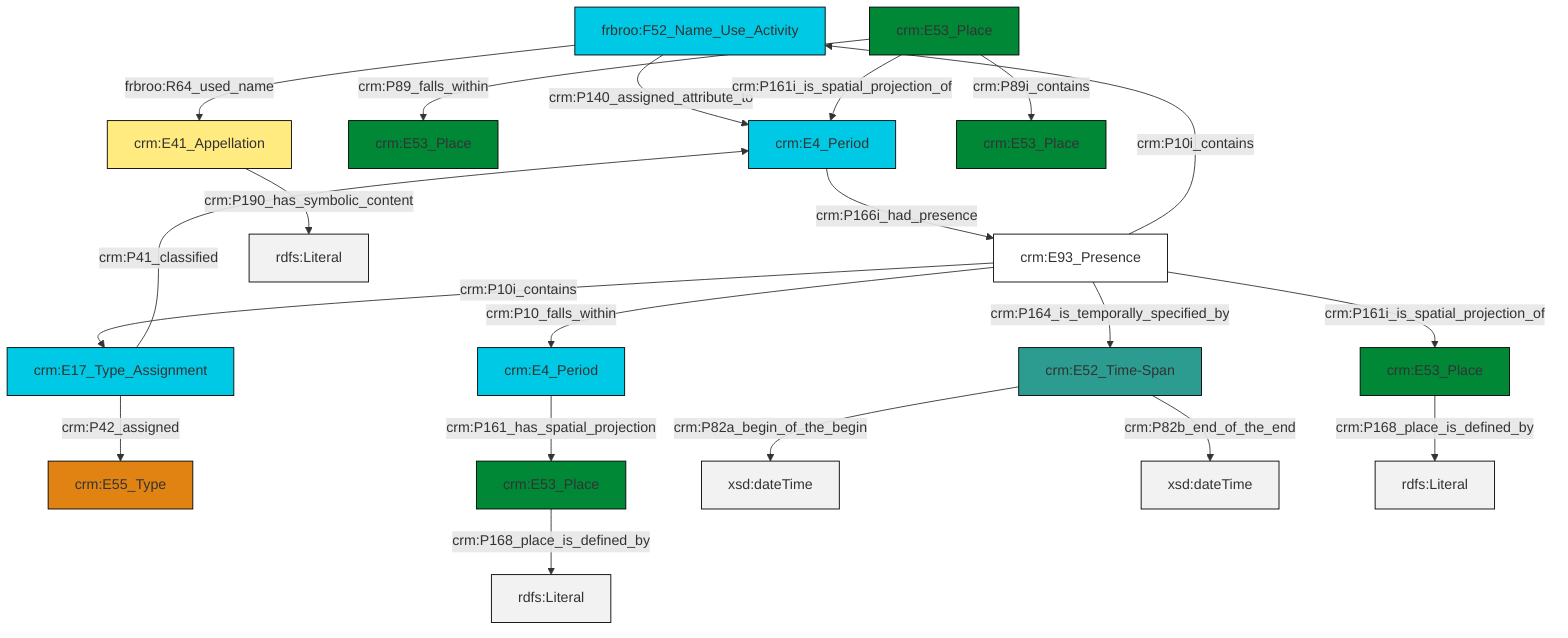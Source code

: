graph TD
classDef Literal fill:#f2f2f2,stroke:#000000;
classDef CRM_Entity fill:#FFFFFF,stroke:#000000;
classDef Temporal_Entity fill:#00C9E6, stroke:#000000;
classDef Type fill:#E18312, stroke:#000000;
classDef Time-Span fill:#2C9C91, stroke:#000000;
classDef Appellation fill:#FFEB7F, stroke:#000000;
classDef Place fill:#008836, stroke:#000000;
classDef Persistent_Item fill:#B266B2, stroke:#000000;
classDef Conceptual_Object fill:#FFD700, stroke:#000000;
classDef Physical_Thing fill:#D2B48C, stroke:#000000;
classDef Actor fill:#f58aad, stroke:#000000;
classDef PC_Classes fill:#4ce600, stroke:#000000;
classDef Multi fill:#cccccc,stroke:#000000;

0["frbroo:F52_Name_Use_Activity"]:::Temporal_Entity -->|frbroo:R64_used_name| 1["crm:E41_Appellation"]:::Appellation
4["crm:E53_Place"]:::Place -->|crm:P89_falls_within| 5["crm:E53_Place"]:::Place
6["crm:E93_Presence"]:::CRM_Entity -->|crm:P10i_contains| 7["crm:E17_Type_Assignment"]:::Temporal_Entity
0["frbroo:F52_Name_Use_Activity"]:::Temporal_Entity -->|crm:P140_assigned_attribute_to| 8["crm:E4_Period"]:::Temporal_Entity
6["crm:E93_Presence"]:::CRM_Entity -->|crm:P10i_contains| 0["frbroo:F52_Name_Use_Activity"]:::Temporal_Entity
6["crm:E93_Presence"]:::CRM_Entity -->|crm:P164_is_temporally_specified_by| 9["crm:E52_Time-Span"]:::Time-Span
1["crm:E41_Appellation"]:::Appellation -->|crm:P190_has_symbolic_content| 10[rdfs:Literal]:::Literal
13["crm:E4_Period"]:::Temporal_Entity -->|crm:P161_has_spatial_projection| 14["crm:E53_Place"]:::Place
9["crm:E52_Time-Span"]:::Time-Span -->|crm:P82a_begin_of_the_begin| 16[xsd:dateTime]:::Literal
14["crm:E53_Place"]:::Place -->|crm:P168_place_is_defined_by| 20[rdfs:Literal]:::Literal
8["crm:E4_Period"]:::Temporal_Entity -->|crm:P166i_had_presence| 6["crm:E93_Presence"]:::CRM_Entity
6["crm:E93_Presence"]:::CRM_Entity -->|crm:P161i_is_spatial_projection_of| 18["crm:E53_Place"]:::Place
4["crm:E53_Place"]:::Place -->|crm:P89i_contains| 11["crm:E53_Place"]:::Place
7["crm:E17_Type_Assignment"]:::Temporal_Entity -->|crm:P42_assigned| 2["crm:E55_Type"]:::Type
7["crm:E17_Type_Assignment"]:::Temporal_Entity -->|crm:P41_classified| 8["crm:E4_Period"]:::Temporal_Entity
9["crm:E52_Time-Span"]:::Time-Span -->|crm:P82b_end_of_the_end| 25[xsd:dateTime]:::Literal
6["crm:E93_Presence"]:::CRM_Entity -->|crm:P10_falls_within| 13["crm:E4_Period"]:::Temporal_Entity
18["crm:E53_Place"]:::Place -->|crm:P168_place_is_defined_by| 29[rdfs:Literal]:::Literal
4["crm:E53_Place"]:::Place -->|crm:P161i_is_spatial_projection_of| 8["crm:E4_Period"]:::Temporal_Entity